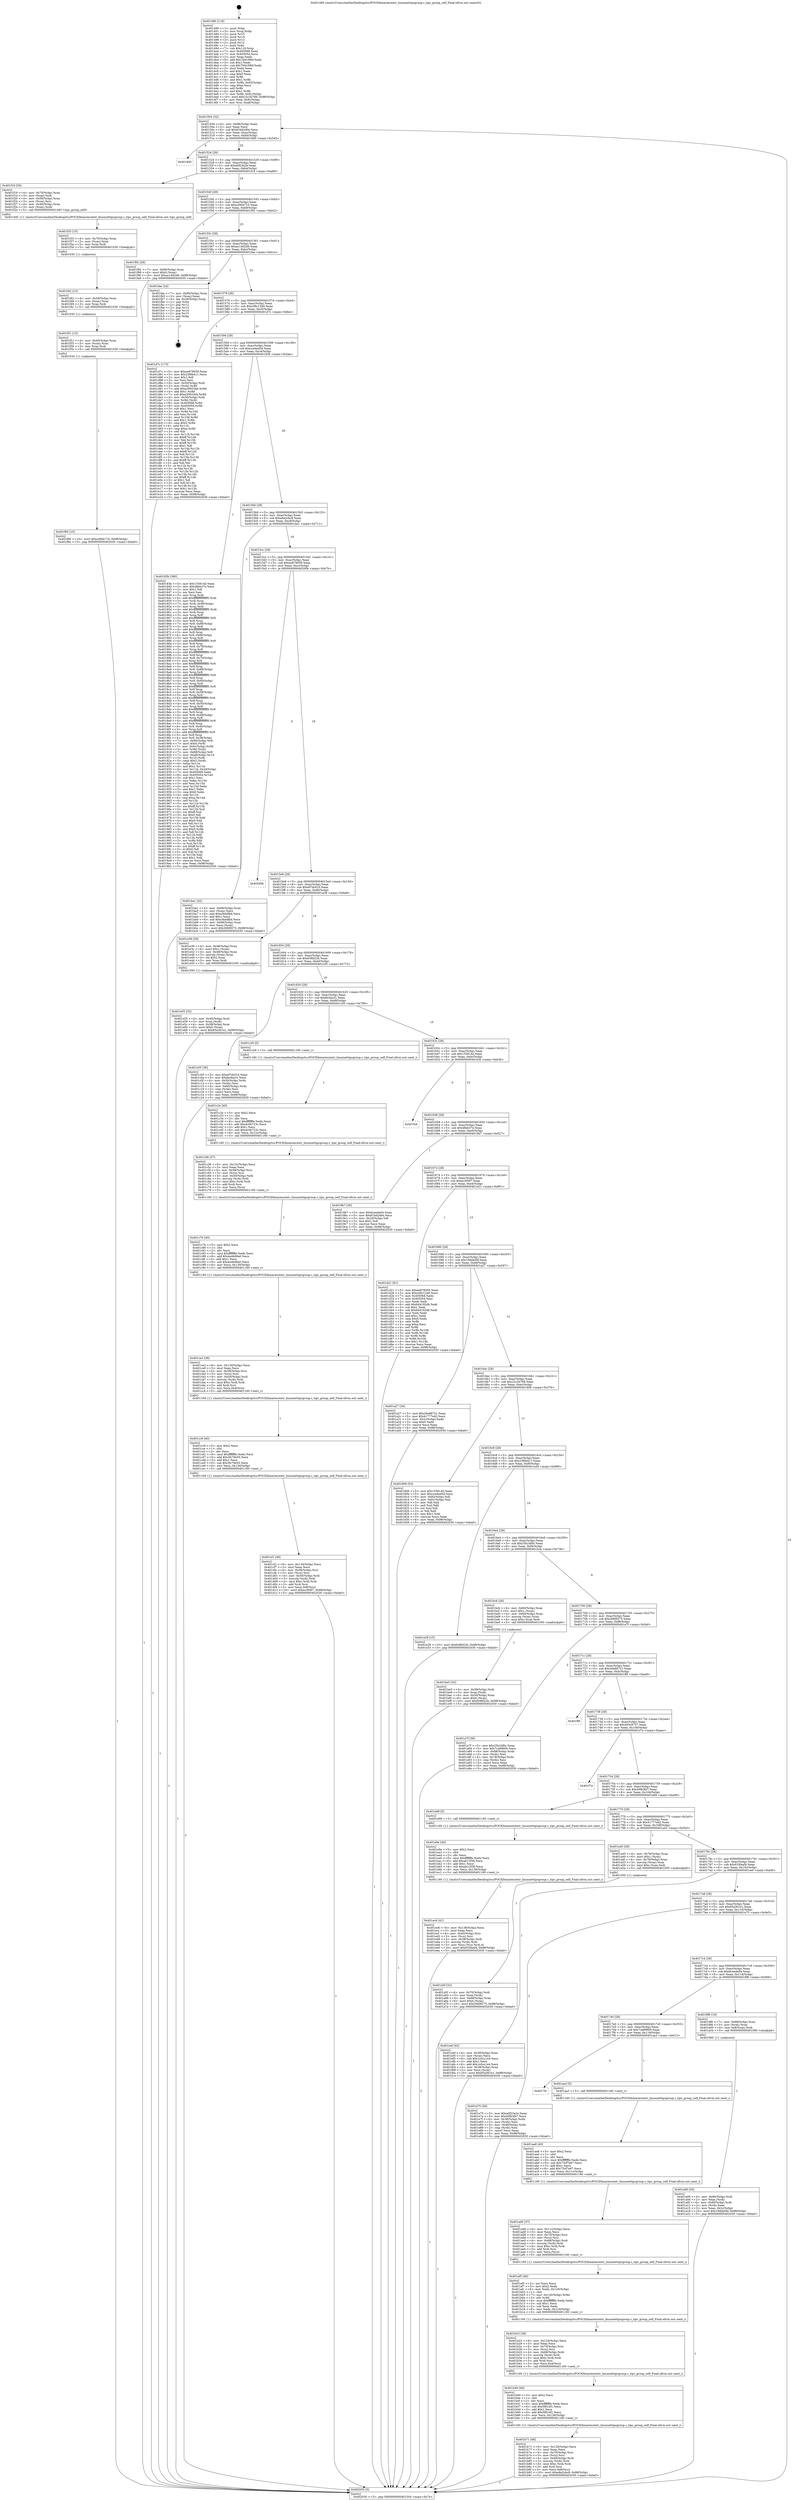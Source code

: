 digraph "0x401490" {
  label = "0x401490 (/mnt/c/Users/mathe/Desktop/tcc/POCII/binaries/extr_linuxnettipcgroup.c_tipc_group_self_Final-ollvm.out::main(0))"
  labelloc = "t"
  node[shape=record]

  Entry [label="",width=0.3,height=0.3,shape=circle,fillcolor=black,style=filled]
  "0x401504" [label="{
     0x401504 [32]\l
     | [instrs]\l
     &nbsp;&nbsp;0x401504 \<+6\>: mov -0x98(%rbp),%eax\l
     &nbsp;&nbsp;0x40150a \<+2\>: mov %eax,%ecx\l
     &nbsp;&nbsp;0x40150c \<+6\>: sub $0x81bd2d0e,%ecx\l
     &nbsp;&nbsp;0x401512 \<+6\>: mov %eax,-0xac(%rbp)\l
     &nbsp;&nbsp;0x401518 \<+6\>: mov %ecx,-0xb0(%rbp)\l
     &nbsp;&nbsp;0x40151e \<+6\>: je 00000000004019d5 \<main+0x545\>\l
  }"]
  "0x4019d5" [label="{
     0x4019d5\l
  }", style=dashed]
  "0x401524" [label="{
     0x401524 [28]\l
     | [instrs]\l
     &nbsp;&nbsp;0x401524 \<+5\>: jmp 0000000000401529 \<main+0x99\>\l
     &nbsp;&nbsp;0x401529 \<+6\>: mov -0xac(%rbp),%eax\l
     &nbsp;&nbsp;0x40152f \<+5\>: sub $0xa0f23a2e,%eax\l
     &nbsp;&nbsp;0x401534 \<+6\>: mov %eax,-0xb4(%rbp)\l
     &nbsp;&nbsp;0x40153a \<+6\>: je 0000000000401f19 \<main+0xa89\>\l
  }"]
  Exit [label="",width=0.3,height=0.3,shape=circle,fillcolor=black,style=filled,peripheries=2]
  "0x401f19" [label="{
     0x401f19 [26]\l
     | [instrs]\l
     &nbsp;&nbsp;0x401f19 \<+4\>: mov -0x70(%rbp),%rax\l
     &nbsp;&nbsp;0x401f1d \<+3\>: mov (%rax),%rdi\l
     &nbsp;&nbsp;0x401f20 \<+4\>: mov -0x58(%rbp),%rax\l
     &nbsp;&nbsp;0x401f24 \<+3\>: mov (%rax),%rsi\l
     &nbsp;&nbsp;0x401f27 \<+4\>: mov -0x40(%rbp),%rax\l
     &nbsp;&nbsp;0x401f2b \<+3\>: mov (%rax),%rdx\l
     &nbsp;&nbsp;0x401f2e \<+5\>: call 0000000000401440 \<tipc_group_self\>\l
     | [calls]\l
     &nbsp;&nbsp;0x401440 \{1\} (/mnt/c/Users/mathe/Desktop/tcc/POCII/binaries/extr_linuxnettipcgroup.c_tipc_group_self_Final-ollvm.out::tipc_group_self)\l
  }"]
  "0x401540" [label="{
     0x401540 [28]\l
     | [instrs]\l
     &nbsp;&nbsp;0x401540 \<+5\>: jmp 0000000000401545 \<main+0xb5\>\l
     &nbsp;&nbsp;0x401545 \<+6\>: mov -0xac(%rbp),%eax\l
     &nbsp;&nbsp;0x40154b \<+5\>: sub $0xa380e710,%eax\l
     &nbsp;&nbsp;0x401550 \<+6\>: mov %eax,-0xb8(%rbp)\l
     &nbsp;&nbsp;0x401556 \<+6\>: je 0000000000401f92 \<main+0xb02\>\l
  }"]
  "0x401f60" [label="{
     0x401f60 [15]\l
     | [instrs]\l
     &nbsp;&nbsp;0x401f60 \<+10\>: movl $0xa380e710,-0x98(%rbp)\l
     &nbsp;&nbsp;0x401f6a \<+5\>: jmp 0000000000402030 \<main+0xba0\>\l
  }"]
  "0x401f92" [label="{
     0x401f92 [28]\l
     | [instrs]\l
     &nbsp;&nbsp;0x401f92 \<+7\>: mov -0x90(%rbp),%rax\l
     &nbsp;&nbsp;0x401f99 \<+6\>: movl $0x0,(%rax)\l
     &nbsp;&nbsp;0x401f9f \<+10\>: movl $0xac1462d9,-0x98(%rbp)\l
     &nbsp;&nbsp;0x401fa9 \<+5\>: jmp 0000000000402030 \<main+0xba0\>\l
  }"]
  "0x40155c" [label="{
     0x40155c [28]\l
     | [instrs]\l
     &nbsp;&nbsp;0x40155c \<+5\>: jmp 0000000000401561 \<main+0xd1\>\l
     &nbsp;&nbsp;0x401561 \<+6\>: mov -0xac(%rbp),%eax\l
     &nbsp;&nbsp;0x401567 \<+5\>: sub $0xac1462d9,%eax\l
     &nbsp;&nbsp;0x40156c \<+6\>: mov %eax,-0xbc(%rbp)\l
     &nbsp;&nbsp;0x401572 \<+6\>: je 0000000000401fae \<main+0xb1e\>\l
  }"]
  "0x401f51" [label="{
     0x401f51 [15]\l
     | [instrs]\l
     &nbsp;&nbsp;0x401f51 \<+4\>: mov -0x40(%rbp),%rax\l
     &nbsp;&nbsp;0x401f55 \<+3\>: mov (%rax),%rax\l
     &nbsp;&nbsp;0x401f58 \<+3\>: mov %rax,%rdi\l
     &nbsp;&nbsp;0x401f5b \<+5\>: call 0000000000401030 \<free@plt\>\l
     | [calls]\l
     &nbsp;&nbsp;0x401030 \{1\} (unknown)\l
  }"]
  "0x401fae" [label="{
     0x401fae [24]\l
     | [instrs]\l
     &nbsp;&nbsp;0x401fae \<+7\>: mov -0x90(%rbp),%rax\l
     &nbsp;&nbsp;0x401fb5 \<+2\>: mov (%rax),%eax\l
     &nbsp;&nbsp;0x401fb7 \<+4\>: lea -0x28(%rbp),%rsp\l
     &nbsp;&nbsp;0x401fbb \<+1\>: pop %rbx\l
     &nbsp;&nbsp;0x401fbc \<+2\>: pop %r12\l
     &nbsp;&nbsp;0x401fbe \<+2\>: pop %r13\l
     &nbsp;&nbsp;0x401fc0 \<+2\>: pop %r14\l
     &nbsp;&nbsp;0x401fc2 \<+2\>: pop %r15\l
     &nbsp;&nbsp;0x401fc4 \<+1\>: pop %rbp\l
     &nbsp;&nbsp;0x401fc5 \<+1\>: ret\l
  }"]
  "0x401578" [label="{
     0x401578 [28]\l
     | [instrs]\l
     &nbsp;&nbsp;0x401578 \<+5\>: jmp 000000000040157d \<main+0xed\>\l
     &nbsp;&nbsp;0x40157d \<+6\>: mov -0xac(%rbp),%eax\l
     &nbsp;&nbsp;0x401583 \<+5\>: sub $0xc08c12d0,%eax\l
     &nbsp;&nbsp;0x401588 \<+6\>: mov %eax,-0xc0(%rbp)\l
     &nbsp;&nbsp;0x40158e \<+6\>: je 0000000000401d7c \<main+0x8ec\>\l
  }"]
  "0x401f42" [label="{
     0x401f42 [15]\l
     | [instrs]\l
     &nbsp;&nbsp;0x401f42 \<+4\>: mov -0x58(%rbp),%rax\l
     &nbsp;&nbsp;0x401f46 \<+3\>: mov (%rax),%rax\l
     &nbsp;&nbsp;0x401f49 \<+3\>: mov %rax,%rdi\l
     &nbsp;&nbsp;0x401f4c \<+5\>: call 0000000000401030 \<free@plt\>\l
     | [calls]\l
     &nbsp;&nbsp;0x401030 \{1\} (unknown)\l
  }"]
  "0x401d7c" [label="{
     0x401d7c [173]\l
     | [instrs]\l
     &nbsp;&nbsp;0x401d7c \<+5\>: mov $0xee878059,%eax\l
     &nbsp;&nbsp;0x401d81 \<+5\>: mov $0x23f6b411,%ecx\l
     &nbsp;&nbsp;0x401d86 \<+2\>: mov $0x1,%dl\l
     &nbsp;&nbsp;0x401d88 \<+2\>: xor %esi,%esi\l
     &nbsp;&nbsp;0x401d8a \<+4\>: mov -0x50(%rbp),%rdi\l
     &nbsp;&nbsp;0x401d8e \<+3\>: mov (%rdi),%r8d\l
     &nbsp;&nbsp;0x401d91 \<+7\>: add $0xe30933eb,%r8d\l
     &nbsp;&nbsp;0x401d98 \<+4\>: add $0x1,%r8d\l
     &nbsp;&nbsp;0x401d9c \<+7\>: sub $0xe30933eb,%r8d\l
     &nbsp;&nbsp;0x401da3 \<+4\>: mov -0x50(%rbp),%rdi\l
     &nbsp;&nbsp;0x401da7 \<+3\>: mov %r8d,(%rdi)\l
     &nbsp;&nbsp;0x401daa \<+8\>: mov 0x405068,%r8d\l
     &nbsp;&nbsp;0x401db2 \<+8\>: mov 0x405054,%r9d\l
     &nbsp;&nbsp;0x401dba \<+3\>: sub $0x1,%esi\l
     &nbsp;&nbsp;0x401dbd \<+3\>: mov %r8d,%r10d\l
     &nbsp;&nbsp;0x401dc0 \<+3\>: add %esi,%r10d\l
     &nbsp;&nbsp;0x401dc3 \<+4\>: imul %r10d,%r8d\l
     &nbsp;&nbsp;0x401dc7 \<+4\>: and $0x1,%r8d\l
     &nbsp;&nbsp;0x401dcb \<+4\>: cmp $0x0,%r8d\l
     &nbsp;&nbsp;0x401dcf \<+4\>: sete %r11b\l
     &nbsp;&nbsp;0x401dd3 \<+4\>: cmp $0xa,%r9d\l
     &nbsp;&nbsp;0x401dd7 \<+3\>: setl %bl\l
     &nbsp;&nbsp;0x401dda \<+3\>: mov %r11b,%r14b\l
     &nbsp;&nbsp;0x401ddd \<+4\>: xor $0xff,%r14b\l
     &nbsp;&nbsp;0x401de1 \<+3\>: mov %bl,%r15b\l
     &nbsp;&nbsp;0x401de4 \<+4\>: xor $0xff,%r15b\l
     &nbsp;&nbsp;0x401de8 \<+3\>: xor $0x1,%dl\l
     &nbsp;&nbsp;0x401deb \<+3\>: mov %r14b,%r12b\l
     &nbsp;&nbsp;0x401dee \<+4\>: and $0xff,%r12b\l
     &nbsp;&nbsp;0x401df2 \<+3\>: and %dl,%r11b\l
     &nbsp;&nbsp;0x401df5 \<+3\>: mov %r15b,%r13b\l
     &nbsp;&nbsp;0x401df8 \<+4\>: and $0xff,%r13b\l
     &nbsp;&nbsp;0x401dfc \<+2\>: and %dl,%bl\l
     &nbsp;&nbsp;0x401dfe \<+3\>: or %r11b,%r12b\l
     &nbsp;&nbsp;0x401e01 \<+3\>: or %bl,%r13b\l
     &nbsp;&nbsp;0x401e04 \<+3\>: xor %r13b,%r12b\l
     &nbsp;&nbsp;0x401e07 \<+3\>: or %r15b,%r14b\l
     &nbsp;&nbsp;0x401e0a \<+4\>: xor $0xff,%r14b\l
     &nbsp;&nbsp;0x401e0e \<+3\>: or $0x1,%dl\l
     &nbsp;&nbsp;0x401e11 \<+3\>: and %dl,%r14b\l
     &nbsp;&nbsp;0x401e14 \<+3\>: or %r14b,%r12b\l
     &nbsp;&nbsp;0x401e17 \<+4\>: test $0x1,%r12b\l
     &nbsp;&nbsp;0x401e1b \<+3\>: cmovne %ecx,%eax\l
     &nbsp;&nbsp;0x401e1e \<+6\>: mov %eax,-0x98(%rbp)\l
     &nbsp;&nbsp;0x401e24 \<+5\>: jmp 0000000000402030 \<main+0xba0\>\l
  }"]
  "0x401594" [label="{
     0x401594 [28]\l
     | [instrs]\l
     &nbsp;&nbsp;0x401594 \<+5\>: jmp 0000000000401599 \<main+0x109\>\l
     &nbsp;&nbsp;0x401599 \<+6\>: mov -0xac(%rbp),%eax\l
     &nbsp;&nbsp;0x40159f \<+5\>: sub $0xcceded5d,%eax\l
     &nbsp;&nbsp;0x4015a4 \<+6\>: mov %eax,-0xc4(%rbp)\l
     &nbsp;&nbsp;0x4015aa \<+6\>: je 000000000040183b \<main+0x3ab\>\l
  }"]
  "0x401f33" [label="{
     0x401f33 [15]\l
     | [instrs]\l
     &nbsp;&nbsp;0x401f33 \<+4\>: mov -0x70(%rbp),%rax\l
     &nbsp;&nbsp;0x401f37 \<+3\>: mov (%rax),%rax\l
     &nbsp;&nbsp;0x401f3a \<+3\>: mov %rax,%rdi\l
     &nbsp;&nbsp;0x401f3d \<+5\>: call 0000000000401030 \<free@plt\>\l
     | [calls]\l
     &nbsp;&nbsp;0x401030 \{1\} (unknown)\l
  }"]
  "0x40183b" [label="{
     0x40183b [380]\l
     | [instrs]\l
     &nbsp;&nbsp;0x40183b \<+5\>: mov $0x155814d,%eax\l
     &nbsp;&nbsp;0x401840 \<+5\>: mov $0x48bb37e,%ecx\l
     &nbsp;&nbsp;0x401845 \<+2\>: mov $0x1,%dl\l
     &nbsp;&nbsp;0x401847 \<+2\>: xor %esi,%esi\l
     &nbsp;&nbsp;0x401849 \<+3\>: mov %rsp,%rdi\l
     &nbsp;&nbsp;0x40184c \<+4\>: add $0xfffffffffffffff0,%rdi\l
     &nbsp;&nbsp;0x401850 \<+3\>: mov %rdi,%rsp\l
     &nbsp;&nbsp;0x401853 \<+7\>: mov %rdi,-0x90(%rbp)\l
     &nbsp;&nbsp;0x40185a \<+3\>: mov %rsp,%rdi\l
     &nbsp;&nbsp;0x40185d \<+4\>: add $0xfffffffffffffff0,%rdi\l
     &nbsp;&nbsp;0x401861 \<+3\>: mov %rdi,%rsp\l
     &nbsp;&nbsp;0x401864 \<+3\>: mov %rsp,%r8\l
     &nbsp;&nbsp;0x401867 \<+4\>: add $0xfffffffffffffff0,%r8\l
     &nbsp;&nbsp;0x40186b \<+3\>: mov %r8,%rsp\l
     &nbsp;&nbsp;0x40186e \<+7\>: mov %r8,-0x88(%rbp)\l
     &nbsp;&nbsp;0x401875 \<+3\>: mov %rsp,%r8\l
     &nbsp;&nbsp;0x401878 \<+4\>: add $0xfffffffffffffff0,%r8\l
     &nbsp;&nbsp;0x40187c \<+3\>: mov %r8,%rsp\l
     &nbsp;&nbsp;0x40187f \<+4\>: mov %r8,-0x80(%rbp)\l
     &nbsp;&nbsp;0x401883 \<+3\>: mov %rsp,%r8\l
     &nbsp;&nbsp;0x401886 \<+4\>: add $0xfffffffffffffff0,%r8\l
     &nbsp;&nbsp;0x40188a \<+3\>: mov %r8,%rsp\l
     &nbsp;&nbsp;0x40188d \<+4\>: mov %r8,-0x78(%rbp)\l
     &nbsp;&nbsp;0x401891 \<+3\>: mov %rsp,%r8\l
     &nbsp;&nbsp;0x401894 \<+4\>: add $0xfffffffffffffff0,%r8\l
     &nbsp;&nbsp;0x401898 \<+3\>: mov %r8,%rsp\l
     &nbsp;&nbsp;0x40189b \<+4\>: mov %r8,-0x70(%rbp)\l
     &nbsp;&nbsp;0x40189f \<+3\>: mov %rsp,%r8\l
     &nbsp;&nbsp;0x4018a2 \<+4\>: add $0xfffffffffffffff0,%r8\l
     &nbsp;&nbsp;0x4018a6 \<+3\>: mov %r8,%rsp\l
     &nbsp;&nbsp;0x4018a9 \<+4\>: mov %r8,-0x68(%rbp)\l
     &nbsp;&nbsp;0x4018ad \<+3\>: mov %rsp,%r8\l
     &nbsp;&nbsp;0x4018b0 \<+4\>: add $0xfffffffffffffff0,%r8\l
     &nbsp;&nbsp;0x4018b4 \<+3\>: mov %r8,%rsp\l
     &nbsp;&nbsp;0x4018b7 \<+4\>: mov %r8,-0x60(%rbp)\l
     &nbsp;&nbsp;0x4018bb \<+3\>: mov %rsp,%r8\l
     &nbsp;&nbsp;0x4018be \<+4\>: add $0xfffffffffffffff0,%r8\l
     &nbsp;&nbsp;0x4018c2 \<+3\>: mov %r8,%rsp\l
     &nbsp;&nbsp;0x4018c5 \<+4\>: mov %r8,-0x58(%rbp)\l
     &nbsp;&nbsp;0x4018c9 \<+3\>: mov %rsp,%r8\l
     &nbsp;&nbsp;0x4018cc \<+4\>: add $0xfffffffffffffff0,%r8\l
     &nbsp;&nbsp;0x4018d0 \<+3\>: mov %r8,%rsp\l
     &nbsp;&nbsp;0x4018d3 \<+4\>: mov %r8,-0x50(%rbp)\l
     &nbsp;&nbsp;0x4018d7 \<+3\>: mov %rsp,%r8\l
     &nbsp;&nbsp;0x4018da \<+4\>: add $0xfffffffffffffff0,%r8\l
     &nbsp;&nbsp;0x4018de \<+3\>: mov %r8,%rsp\l
     &nbsp;&nbsp;0x4018e1 \<+4\>: mov %r8,-0x48(%rbp)\l
     &nbsp;&nbsp;0x4018e5 \<+3\>: mov %rsp,%r8\l
     &nbsp;&nbsp;0x4018e8 \<+4\>: add $0xfffffffffffffff0,%r8\l
     &nbsp;&nbsp;0x4018ec \<+3\>: mov %r8,%rsp\l
     &nbsp;&nbsp;0x4018ef \<+4\>: mov %r8,-0x40(%rbp)\l
     &nbsp;&nbsp;0x4018f3 \<+3\>: mov %rsp,%r8\l
     &nbsp;&nbsp;0x4018f6 \<+4\>: add $0xfffffffffffffff0,%r8\l
     &nbsp;&nbsp;0x4018fa \<+3\>: mov %r8,%rsp\l
     &nbsp;&nbsp;0x4018fd \<+4\>: mov %r8,-0x38(%rbp)\l
     &nbsp;&nbsp;0x401901 \<+7\>: mov -0x90(%rbp),%r8\l
     &nbsp;&nbsp;0x401908 \<+7\>: movl $0x0,(%r8)\l
     &nbsp;&nbsp;0x40190f \<+7\>: mov -0x9c(%rbp),%r9d\l
     &nbsp;&nbsp;0x401916 \<+3\>: mov %r9d,(%rdi)\l
     &nbsp;&nbsp;0x401919 \<+7\>: mov -0x88(%rbp),%r8\l
     &nbsp;&nbsp;0x401920 \<+7\>: mov -0xa8(%rbp),%r10\l
     &nbsp;&nbsp;0x401927 \<+3\>: mov %r10,(%r8)\l
     &nbsp;&nbsp;0x40192a \<+3\>: cmpl $0x2,(%rdi)\l
     &nbsp;&nbsp;0x40192d \<+4\>: setne %r11b\l
     &nbsp;&nbsp;0x401931 \<+4\>: and $0x1,%r11b\l
     &nbsp;&nbsp;0x401935 \<+4\>: mov %r11b,-0x2d(%rbp)\l
     &nbsp;&nbsp;0x401939 \<+7\>: mov 0x405068,%ebx\l
     &nbsp;&nbsp;0x401940 \<+8\>: mov 0x405054,%r14d\l
     &nbsp;&nbsp;0x401948 \<+3\>: sub $0x1,%esi\l
     &nbsp;&nbsp;0x40194b \<+3\>: mov %ebx,%r15d\l
     &nbsp;&nbsp;0x40194e \<+3\>: add %esi,%r15d\l
     &nbsp;&nbsp;0x401951 \<+4\>: imul %r15d,%ebx\l
     &nbsp;&nbsp;0x401955 \<+3\>: and $0x1,%ebx\l
     &nbsp;&nbsp;0x401958 \<+3\>: cmp $0x0,%ebx\l
     &nbsp;&nbsp;0x40195b \<+4\>: sete %r11b\l
     &nbsp;&nbsp;0x40195f \<+4\>: cmp $0xa,%r14d\l
     &nbsp;&nbsp;0x401963 \<+4\>: setl %r12b\l
     &nbsp;&nbsp;0x401967 \<+3\>: mov %r11b,%r13b\l
     &nbsp;&nbsp;0x40196a \<+4\>: xor $0xff,%r13b\l
     &nbsp;&nbsp;0x40196e \<+3\>: mov %r12b,%sil\l
     &nbsp;&nbsp;0x401971 \<+4\>: xor $0xff,%sil\l
     &nbsp;&nbsp;0x401975 \<+3\>: xor $0x0,%dl\l
     &nbsp;&nbsp;0x401978 \<+3\>: mov %r13b,%dil\l
     &nbsp;&nbsp;0x40197b \<+4\>: and $0x0,%dil\l
     &nbsp;&nbsp;0x40197f \<+3\>: and %dl,%r11b\l
     &nbsp;&nbsp;0x401982 \<+3\>: mov %sil,%r8b\l
     &nbsp;&nbsp;0x401985 \<+4\>: and $0x0,%r8b\l
     &nbsp;&nbsp;0x401989 \<+3\>: and %dl,%r12b\l
     &nbsp;&nbsp;0x40198c \<+3\>: or %r11b,%dil\l
     &nbsp;&nbsp;0x40198f \<+3\>: or %r12b,%r8b\l
     &nbsp;&nbsp;0x401992 \<+3\>: xor %r8b,%dil\l
     &nbsp;&nbsp;0x401995 \<+3\>: or %sil,%r13b\l
     &nbsp;&nbsp;0x401998 \<+4\>: xor $0xff,%r13b\l
     &nbsp;&nbsp;0x40199c \<+3\>: or $0x0,%dl\l
     &nbsp;&nbsp;0x40199f \<+3\>: and %dl,%r13b\l
     &nbsp;&nbsp;0x4019a2 \<+3\>: or %r13b,%dil\l
     &nbsp;&nbsp;0x4019a5 \<+4\>: test $0x1,%dil\l
     &nbsp;&nbsp;0x4019a9 \<+3\>: cmovne %ecx,%eax\l
     &nbsp;&nbsp;0x4019ac \<+6\>: mov %eax,-0x98(%rbp)\l
     &nbsp;&nbsp;0x4019b2 \<+5\>: jmp 0000000000402030 \<main+0xba0\>\l
  }"]
  "0x4015b0" [label="{
     0x4015b0 [28]\l
     | [instrs]\l
     &nbsp;&nbsp;0x4015b0 \<+5\>: jmp 00000000004015b5 \<main+0x125\>\l
     &nbsp;&nbsp;0x4015b5 \<+6\>: mov -0xac(%rbp),%eax\l
     &nbsp;&nbsp;0x4015bb \<+5\>: sub $0xe8a2cbc8,%eax\l
     &nbsp;&nbsp;0x4015c0 \<+6\>: mov %eax,-0xc8(%rbp)\l
     &nbsp;&nbsp;0x4015c6 \<+6\>: je 0000000000401ba1 \<main+0x711\>\l
  }"]
  "0x401ec6" [label="{
     0x401ec6 [41]\l
     | [instrs]\l
     &nbsp;&nbsp;0x401ec6 \<+6\>: mov -0x138(%rbp),%ecx\l
     &nbsp;&nbsp;0x401ecc \<+3\>: imul %eax,%ecx\l
     &nbsp;&nbsp;0x401ecf \<+4\>: mov -0x40(%rbp),%rsi\l
     &nbsp;&nbsp;0x401ed3 \<+3\>: mov (%rsi),%rsi\l
     &nbsp;&nbsp;0x401ed6 \<+4\>: mov -0x38(%rbp),%rdi\l
     &nbsp;&nbsp;0x401eda \<+3\>: movslq (%rdi),%rdi\l
     &nbsp;&nbsp;0x401edd \<+3\>: mov %ecx,(%rsi,%rdi,4)\l
     &nbsp;&nbsp;0x401ee0 \<+10\>: movl $0x633faaf4,-0x98(%rbp)\l
     &nbsp;&nbsp;0x401eea \<+5\>: jmp 0000000000402030 \<main+0xba0\>\l
  }"]
  "0x401ba1" [label="{
     0x401ba1 [42]\l
     | [instrs]\l
     &nbsp;&nbsp;0x401ba1 \<+4\>: mov -0x68(%rbp),%rax\l
     &nbsp;&nbsp;0x401ba5 \<+2\>: mov (%rax),%ecx\l
     &nbsp;&nbsp;0x401ba7 \<+6\>: add $0xcf4ddfbd,%ecx\l
     &nbsp;&nbsp;0x401bad \<+3\>: add $0x1,%ecx\l
     &nbsp;&nbsp;0x401bb0 \<+6\>: sub $0xcf4ddfbd,%ecx\l
     &nbsp;&nbsp;0x401bb6 \<+4\>: mov -0x68(%rbp),%rax\l
     &nbsp;&nbsp;0x401bba \<+2\>: mov %ecx,(%rax)\l
     &nbsp;&nbsp;0x401bbc \<+10\>: movl $0x2669f275,-0x98(%rbp)\l
     &nbsp;&nbsp;0x401bc6 \<+5\>: jmp 0000000000402030 \<main+0xba0\>\l
  }"]
  "0x4015cc" [label="{
     0x4015cc [28]\l
     | [instrs]\l
     &nbsp;&nbsp;0x4015cc \<+5\>: jmp 00000000004015d1 \<main+0x141\>\l
     &nbsp;&nbsp;0x4015d1 \<+6\>: mov -0xac(%rbp),%eax\l
     &nbsp;&nbsp;0x4015d7 \<+5\>: sub $0xee878059,%eax\l
     &nbsp;&nbsp;0x4015dc \<+6\>: mov %eax,-0xcc(%rbp)\l
     &nbsp;&nbsp;0x4015e2 \<+6\>: je 000000000040200b \<main+0xb7b\>\l
  }"]
  "0x401e9e" [label="{
     0x401e9e [40]\l
     | [instrs]\l
     &nbsp;&nbsp;0x401e9e \<+5\>: mov $0x2,%ecx\l
     &nbsp;&nbsp;0x401ea3 \<+1\>: cltd\l
     &nbsp;&nbsp;0x401ea4 \<+2\>: idiv %ecx\l
     &nbsp;&nbsp;0x401ea6 \<+6\>: imul $0xfffffffe,%edx,%ecx\l
     &nbsp;&nbsp;0x401eac \<+6\>: add $0xab12f38,%ecx\l
     &nbsp;&nbsp;0x401eb2 \<+3\>: add $0x1,%ecx\l
     &nbsp;&nbsp;0x401eb5 \<+6\>: sub $0xab12f38,%ecx\l
     &nbsp;&nbsp;0x401ebb \<+6\>: mov %ecx,-0x138(%rbp)\l
     &nbsp;&nbsp;0x401ec1 \<+5\>: call 0000000000401160 \<next_i\>\l
     | [calls]\l
     &nbsp;&nbsp;0x401160 \{1\} (/mnt/c/Users/mathe/Desktop/tcc/POCII/binaries/extr_linuxnettipcgroup.c_tipc_group_self_Final-ollvm.out::next_i)\l
  }"]
  "0x40200b" [label="{
     0x40200b\l
  }", style=dashed]
  "0x4015e8" [label="{
     0x4015e8 [28]\l
     | [instrs]\l
     &nbsp;&nbsp;0x4015e8 \<+5\>: jmp 00000000004015ed \<main+0x15d\>\l
     &nbsp;&nbsp;0x4015ed \<+6\>: mov -0xac(%rbp),%eax\l
     &nbsp;&nbsp;0x4015f3 \<+5\>: sub $0xef7dc010,%eax\l
     &nbsp;&nbsp;0x4015f8 \<+6\>: mov %eax,-0xd0(%rbp)\l
     &nbsp;&nbsp;0x4015fe \<+6\>: je 0000000000401e38 \<main+0x9a8\>\l
  }"]
  "0x401e55" [label="{
     0x401e55 [32]\l
     | [instrs]\l
     &nbsp;&nbsp;0x401e55 \<+4\>: mov -0x40(%rbp),%rdi\l
     &nbsp;&nbsp;0x401e59 \<+3\>: mov %rax,(%rdi)\l
     &nbsp;&nbsp;0x401e5c \<+4\>: mov -0x38(%rbp),%rax\l
     &nbsp;&nbsp;0x401e60 \<+6\>: movl $0x0,(%rax)\l
     &nbsp;&nbsp;0x401e66 \<+10\>: movl $0x65a361e1,-0x98(%rbp)\l
     &nbsp;&nbsp;0x401e70 \<+5\>: jmp 0000000000402030 \<main+0xba0\>\l
  }"]
  "0x401e38" [label="{
     0x401e38 [29]\l
     | [instrs]\l
     &nbsp;&nbsp;0x401e38 \<+4\>: mov -0x48(%rbp),%rax\l
     &nbsp;&nbsp;0x401e3c \<+6\>: movl $0x1,(%rax)\l
     &nbsp;&nbsp;0x401e42 \<+4\>: mov -0x48(%rbp),%rax\l
     &nbsp;&nbsp;0x401e46 \<+3\>: movslq (%rax),%rax\l
     &nbsp;&nbsp;0x401e49 \<+4\>: shl $0x2,%rax\l
     &nbsp;&nbsp;0x401e4d \<+3\>: mov %rax,%rdi\l
     &nbsp;&nbsp;0x401e50 \<+5\>: call 0000000000401050 \<malloc@plt\>\l
     | [calls]\l
     &nbsp;&nbsp;0x401050 \{1\} (unknown)\l
  }"]
  "0x401604" [label="{
     0x401604 [28]\l
     | [instrs]\l
     &nbsp;&nbsp;0x401604 \<+5\>: jmp 0000000000401609 \<main+0x179\>\l
     &nbsp;&nbsp;0x401609 \<+6\>: mov -0xac(%rbp),%eax\l
     &nbsp;&nbsp;0x40160f \<+5\>: sub $0xfc9fd22b,%eax\l
     &nbsp;&nbsp;0x401614 \<+6\>: mov %eax,-0xd4(%rbp)\l
     &nbsp;&nbsp;0x40161a \<+6\>: je 0000000000401c05 \<main+0x775\>\l
  }"]
  "0x401cf1" [label="{
     0x401cf1 [48]\l
     | [instrs]\l
     &nbsp;&nbsp;0x401cf1 \<+6\>: mov -0x134(%rbp),%ecx\l
     &nbsp;&nbsp;0x401cf7 \<+3\>: imul %eax,%ecx\l
     &nbsp;&nbsp;0x401cfa \<+4\>: mov -0x58(%rbp),%rsi\l
     &nbsp;&nbsp;0x401cfe \<+3\>: mov (%rsi),%rsi\l
     &nbsp;&nbsp;0x401d01 \<+4\>: mov -0x50(%rbp),%rdi\l
     &nbsp;&nbsp;0x401d05 \<+3\>: movslq (%rdi),%rdi\l
     &nbsp;&nbsp;0x401d08 \<+4\>: imul $0xc,%rdi,%rdi\l
     &nbsp;&nbsp;0x401d0c \<+3\>: add %rdi,%rsi\l
     &nbsp;&nbsp;0x401d0f \<+3\>: mov %ecx,0x8(%rsi)\l
     &nbsp;&nbsp;0x401d12 \<+10\>: movl $0xec300f7,-0x98(%rbp)\l
     &nbsp;&nbsp;0x401d1c \<+5\>: jmp 0000000000402030 \<main+0xba0\>\l
  }"]
  "0x401c05" [label="{
     0x401c05 [36]\l
     | [instrs]\l
     &nbsp;&nbsp;0x401c05 \<+5\>: mov $0xef7dc010,%eax\l
     &nbsp;&nbsp;0x401c0a \<+5\>: mov $0xfecfea31,%ecx\l
     &nbsp;&nbsp;0x401c0f \<+4\>: mov -0x50(%rbp),%rdx\l
     &nbsp;&nbsp;0x401c13 \<+2\>: mov (%rdx),%esi\l
     &nbsp;&nbsp;0x401c15 \<+4\>: mov -0x60(%rbp),%rdx\l
     &nbsp;&nbsp;0x401c19 \<+2\>: cmp (%rdx),%esi\l
     &nbsp;&nbsp;0x401c1b \<+3\>: cmovl %ecx,%eax\l
     &nbsp;&nbsp;0x401c1e \<+6\>: mov %eax,-0x98(%rbp)\l
     &nbsp;&nbsp;0x401c24 \<+5\>: jmp 0000000000402030 \<main+0xba0\>\l
  }"]
  "0x401620" [label="{
     0x401620 [28]\l
     | [instrs]\l
     &nbsp;&nbsp;0x401620 \<+5\>: jmp 0000000000401625 \<main+0x195\>\l
     &nbsp;&nbsp;0x401625 \<+6\>: mov -0xac(%rbp),%eax\l
     &nbsp;&nbsp;0x40162b \<+5\>: sub $0xfecfea31,%eax\l
     &nbsp;&nbsp;0x401630 \<+6\>: mov %eax,-0xd8(%rbp)\l
     &nbsp;&nbsp;0x401636 \<+6\>: je 0000000000401c29 \<main+0x799\>\l
  }"]
  "0x401cc9" [label="{
     0x401cc9 [40]\l
     | [instrs]\l
     &nbsp;&nbsp;0x401cc9 \<+5\>: mov $0x2,%ecx\l
     &nbsp;&nbsp;0x401cce \<+1\>: cltd\l
     &nbsp;&nbsp;0x401ccf \<+2\>: idiv %ecx\l
     &nbsp;&nbsp;0x401cd1 \<+6\>: imul $0xfffffffe,%edx,%ecx\l
     &nbsp;&nbsp;0x401cd7 \<+6\>: add $0x3fc76e55,%ecx\l
     &nbsp;&nbsp;0x401cdd \<+3\>: add $0x1,%ecx\l
     &nbsp;&nbsp;0x401ce0 \<+6\>: sub $0x3fc76e55,%ecx\l
     &nbsp;&nbsp;0x401ce6 \<+6\>: mov %ecx,-0x134(%rbp)\l
     &nbsp;&nbsp;0x401cec \<+5\>: call 0000000000401160 \<next_i\>\l
     | [calls]\l
     &nbsp;&nbsp;0x401160 \{1\} (/mnt/c/Users/mathe/Desktop/tcc/POCII/binaries/extr_linuxnettipcgroup.c_tipc_group_self_Final-ollvm.out::next_i)\l
  }"]
  "0x401c29" [label="{
     0x401c29 [5]\l
     | [instrs]\l
     &nbsp;&nbsp;0x401c29 \<+5\>: call 0000000000401160 \<next_i\>\l
     | [calls]\l
     &nbsp;&nbsp;0x401160 \{1\} (/mnt/c/Users/mathe/Desktop/tcc/POCII/binaries/extr_linuxnettipcgroup.c_tipc_group_self_Final-ollvm.out::next_i)\l
  }"]
  "0x40163c" [label="{
     0x40163c [28]\l
     | [instrs]\l
     &nbsp;&nbsp;0x40163c \<+5\>: jmp 0000000000401641 \<main+0x1b1\>\l
     &nbsp;&nbsp;0x401641 \<+6\>: mov -0xac(%rbp),%eax\l
     &nbsp;&nbsp;0x401647 \<+5\>: sub $0x155814d,%eax\l
     &nbsp;&nbsp;0x40164c \<+6\>: mov %eax,-0xdc(%rbp)\l
     &nbsp;&nbsp;0x401652 \<+6\>: je 0000000000401fc6 \<main+0xb36\>\l
  }"]
  "0x401ca3" [label="{
     0x401ca3 [38]\l
     | [instrs]\l
     &nbsp;&nbsp;0x401ca3 \<+6\>: mov -0x130(%rbp),%ecx\l
     &nbsp;&nbsp;0x401ca9 \<+3\>: imul %eax,%ecx\l
     &nbsp;&nbsp;0x401cac \<+4\>: mov -0x58(%rbp),%rsi\l
     &nbsp;&nbsp;0x401cb0 \<+3\>: mov (%rsi),%rsi\l
     &nbsp;&nbsp;0x401cb3 \<+4\>: mov -0x50(%rbp),%rdi\l
     &nbsp;&nbsp;0x401cb7 \<+3\>: movslq (%rdi),%rdi\l
     &nbsp;&nbsp;0x401cba \<+4\>: imul $0xc,%rdi,%rdi\l
     &nbsp;&nbsp;0x401cbe \<+3\>: add %rdi,%rsi\l
     &nbsp;&nbsp;0x401cc1 \<+3\>: mov %ecx,0x4(%rsi)\l
     &nbsp;&nbsp;0x401cc4 \<+5\>: call 0000000000401160 \<next_i\>\l
     | [calls]\l
     &nbsp;&nbsp;0x401160 \{1\} (/mnt/c/Users/mathe/Desktop/tcc/POCII/binaries/extr_linuxnettipcgroup.c_tipc_group_self_Final-ollvm.out::next_i)\l
  }"]
  "0x401fc6" [label="{
     0x401fc6\l
  }", style=dashed]
  "0x401658" [label="{
     0x401658 [28]\l
     | [instrs]\l
     &nbsp;&nbsp;0x401658 \<+5\>: jmp 000000000040165d \<main+0x1cd\>\l
     &nbsp;&nbsp;0x40165d \<+6\>: mov -0xac(%rbp),%eax\l
     &nbsp;&nbsp;0x401663 \<+5\>: sub $0x48bb37e,%eax\l
     &nbsp;&nbsp;0x401668 \<+6\>: mov %eax,-0xe0(%rbp)\l
     &nbsp;&nbsp;0x40166e \<+6\>: je 00000000004019b7 \<main+0x527\>\l
  }"]
  "0x401c7b" [label="{
     0x401c7b [40]\l
     | [instrs]\l
     &nbsp;&nbsp;0x401c7b \<+5\>: mov $0x2,%ecx\l
     &nbsp;&nbsp;0x401c80 \<+1\>: cltd\l
     &nbsp;&nbsp;0x401c81 \<+2\>: idiv %ecx\l
     &nbsp;&nbsp;0x401c83 \<+6\>: imul $0xfffffffe,%edx,%ecx\l
     &nbsp;&nbsp;0x401c89 \<+6\>: add $0x4a46d9a0,%ecx\l
     &nbsp;&nbsp;0x401c8f \<+3\>: add $0x1,%ecx\l
     &nbsp;&nbsp;0x401c92 \<+6\>: sub $0x4a46d9a0,%ecx\l
     &nbsp;&nbsp;0x401c98 \<+6\>: mov %ecx,-0x130(%rbp)\l
     &nbsp;&nbsp;0x401c9e \<+5\>: call 0000000000401160 \<next_i\>\l
     | [calls]\l
     &nbsp;&nbsp;0x401160 \{1\} (/mnt/c/Users/mathe/Desktop/tcc/POCII/binaries/extr_linuxnettipcgroup.c_tipc_group_self_Final-ollvm.out::next_i)\l
  }"]
  "0x4019b7" [label="{
     0x4019b7 [30]\l
     | [instrs]\l
     &nbsp;&nbsp;0x4019b7 \<+5\>: mov $0x6ceede04,%eax\l
     &nbsp;&nbsp;0x4019bc \<+5\>: mov $0x81bd2d0e,%ecx\l
     &nbsp;&nbsp;0x4019c1 \<+3\>: mov -0x2d(%rbp),%dl\l
     &nbsp;&nbsp;0x4019c4 \<+3\>: test $0x1,%dl\l
     &nbsp;&nbsp;0x4019c7 \<+3\>: cmovne %ecx,%eax\l
     &nbsp;&nbsp;0x4019ca \<+6\>: mov %eax,-0x98(%rbp)\l
     &nbsp;&nbsp;0x4019d0 \<+5\>: jmp 0000000000402030 \<main+0xba0\>\l
  }"]
  "0x401674" [label="{
     0x401674 [28]\l
     | [instrs]\l
     &nbsp;&nbsp;0x401674 \<+5\>: jmp 0000000000401679 \<main+0x1e9\>\l
     &nbsp;&nbsp;0x401679 \<+6\>: mov -0xac(%rbp),%eax\l
     &nbsp;&nbsp;0x40167f \<+5\>: sub $0xec300f7,%eax\l
     &nbsp;&nbsp;0x401684 \<+6\>: mov %eax,-0xe4(%rbp)\l
     &nbsp;&nbsp;0x40168a \<+6\>: je 0000000000401d21 \<main+0x891\>\l
  }"]
  "0x401c56" [label="{
     0x401c56 [37]\l
     | [instrs]\l
     &nbsp;&nbsp;0x401c56 \<+6\>: mov -0x12c(%rbp),%ecx\l
     &nbsp;&nbsp;0x401c5c \<+3\>: imul %eax,%ecx\l
     &nbsp;&nbsp;0x401c5f \<+4\>: mov -0x58(%rbp),%rsi\l
     &nbsp;&nbsp;0x401c63 \<+3\>: mov (%rsi),%rsi\l
     &nbsp;&nbsp;0x401c66 \<+4\>: mov -0x50(%rbp),%rdi\l
     &nbsp;&nbsp;0x401c6a \<+3\>: movslq (%rdi),%rdi\l
     &nbsp;&nbsp;0x401c6d \<+4\>: imul $0xc,%rdi,%rdi\l
     &nbsp;&nbsp;0x401c71 \<+3\>: add %rdi,%rsi\l
     &nbsp;&nbsp;0x401c74 \<+2\>: mov %ecx,(%rsi)\l
     &nbsp;&nbsp;0x401c76 \<+5\>: call 0000000000401160 \<next_i\>\l
     | [calls]\l
     &nbsp;&nbsp;0x401160 \{1\} (/mnt/c/Users/mathe/Desktop/tcc/POCII/binaries/extr_linuxnettipcgroup.c_tipc_group_self_Final-ollvm.out::next_i)\l
  }"]
  "0x401d21" [label="{
     0x401d21 [91]\l
     | [instrs]\l
     &nbsp;&nbsp;0x401d21 \<+5\>: mov $0xee878059,%eax\l
     &nbsp;&nbsp;0x401d26 \<+5\>: mov $0xc08c12d0,%ecx\l
     &nbsp;&nbsp;0x401d2b \<+7\>: mov 0x405068,%edx\l
     &nbsp;&nbsp;0x401d32 \<+7\>: mov 0x405054,%esi\l
     &nbsp;&nbsp;0x401d39 \<+2\>: mov %edx,%edi\l
     &nbsp;&nbsp;0x401d3b \<+6\>: add $0x644192db,%edi\l
     &nbsp;&nbsp;0x401d41 \<+3\>: sub $0x1,%edi\l
     &nbsp;&nbsp;0x401d44 \<+6\>: sub $0x644192db,%edi\l
     &nbsp;&nbsp;0x401d4a \<+3\>: imul %edi,%edx\l
     &nbsp;&nbsp;0x401d4d \<+3\>: and $0x1,%edx\l
     &nbsp;&nbsp;0x401d50 \<+3\>: cmp $0x0,%edx\l
     &nbsp;&nbsp;0x401d53 \<+4\>: sete %r8b\l
     &nbsp;&nbsp;0x401d57 \<+3\>: cmp $0xa,%esi\l
     &nbsp;&nbsp;0x401d5a \<+4\>: setl %r9b\l
     &nbsp;&nbsp;0x401d5e \<+3\>: mov %r8b,%r10b\l
     &nbsp;&nbsp;0x401d61 \<+3\>: and %r9b,%r10b\l
     &nbsp;&nbsp;0x401d64 \<+3\>: xor %r9b,%r8b\l
     &nbsp;&nbsp;0x401d67 \<+3\>: or %r8b,%r10b\l
     &nbsp;&nbsp;0x401d6a \<+4\>: test $0x1,%r10b\l
     &nbsp;&nbsp;0x401d6e \<+3\>: cmovne %ecx,%eax\l
     &nbsp;&nbsp;0x401d71 \<+6\>: mov %eax,-0x98(%rbp)\l
     &nbsp;&nbsp;0x401d77 \<+5\>: jmp 0000000000402030 \<main+0xba0\>\l
  }"]
  "0x401690" [label="{
     0x401690 [28]\l
     | [instrs]\l
     &nbsp;&nbsp;0x401690 \<+5\>: jmp 0000000000401695 \<main+0x205\>\l
     &nbsp;&nbsp;0x401695 \<+6\>: mov -0xac(%rbp),%eax\l
     &nbsp;&nbsp;0x40169b \<+5\>: sub $0x19dda56f,%eax\l
     &nbsp;&nbsp;0x4016a0 \<+6\>: mov %eax,-0xe8(%rbp)\l
     &nbsp;&nbsp;0x4016a6 \<+6\>: je 0000000000401a27 \<main+0x597\>\l
  }"]
  "0x401c2e" [label="{
     0x401c2e [40]\l
     | [instrs]\l
     &nbsp;&nbsp;0x401c2e \<+5\>: mov $0x2,%ecx\l
     &nbsp;&nbsp;0x401c33 \<+1\>: cltd\l
     &nbsp;&nbsp;0x401c34 \<+2\>: idiv %ecx\l
     &nbsp;&nbsp;0x401c36 \<+6\>: imul $0xfffffffe,%edx,%ecx\l
     &nbsp;&nbsp;0x401c3c \<+6\>: add $0xdc0b723c,%ecx\l
     &nbsp;&nbsp;0x401c42 \<+3\>: add $0x1,%ecx\l
     &nbsp;&nbsp;0x401c45 \<+6\>: sub $0xdc0b723c,%ecx\l
     &nbsp;&nbsp;0x401c4b \<+6\>: mov %ecx,-0x12c(%rbp)\l
     &nbsp;&nbsp;0x401c51 \<+5\>: call 0000000000401160 \<next_i\>\l
     | [calls]\l
     &nbsp;&nbsp;0x401160 \{1\} (/mnt/c/Users/mathe/Desktop/tcc/POCII/binaries/extr_linuxnettipcgroup.c_tipc_group_self_Final-ollvm.out::next_i)\l
  }"]
  "0x401a27" [label="{
     0x401a27 [30]\l
     | [instrs]\l
     &nbsp;&nbsp;0x401a27 \<+5\>: mov $0x26e88721,%eax\l
     &nbsp;&nbsp;0x401a2c \<+5\>: mov $0x41777ed2,%ecx\l
     &nbsp;&nbsp;0x401a31 \<+3\>: mov -0x2c(%rbp),%edx\l
     &nbsp;&nbsp;0x401a34 \<+3\>: cmp $0x0,%edx\l
     &nbsp;&nbsp;0x401a37 \<+3\>: cmove %ecx,%eax\l
     &nbsp;&nbsp;0x401a3a \<+6\>: mov %eax,-0x98(%rbp)\l
     &nbsp;&nbsp;0x401a40 \<+5\>: jmp 0000000000402030 \<main+0xba0\>\l
  }"]
  "0x4016ac" [label="{
     0x4016ac [28]\l
     | [instrs]\l
     &nbsp;&nbsp;0x4016ac \<+5\>: jmp 00000000004016b1 \<main+0x221\>\l
     &nbsp;&nbsp;0x4016b1 \<+6\>: mov -0xac(%rbp),%eax\l
     &nbsp;&nbsp;0x4016b7 \<+5\>: sub $0x22c2b789,%eax\l
     &nbsp;&nbsp;0x4016bc \<+6\>: mov %eax,-0xec(%rbp)\l
     &nbsp;&nbsp;0x4016c2 \<+6\>: je 0000000000401806 \<main+0x376\>\l
  }"]
  "0x401be5" [label="{
     0x401be5 [32]\l
     | [instrs]\l
     &nbsp;&nbsp;0x401be5 \<+4\>: mov -0x58(%rbp),%rdi\l
     &nbsp;&nbsp;0x401be9 \<+3\>: mov %rax,(%rdi)\l
     &nbsp;&nbsp;0x401bec \<+4\>: mov -0x50(%rbp),%rax\l
     &nbsp;&nbsp;0x401bf0 \<+6\>: movl $0x0,(%rax)\l
     &nbsp;&nbsp;0x401bf6 \<+10\>: movl $0xfc9fd22b,-0x98(%rbp)\l
     &nbsp;&nbsp;0x401c00 \<+5\>: jmp 0000000000402030 \<main+0xba0\>\l
  }"]
  "0x401806" [label="{
     0x401806 [53]\l
     | [instrs]\l
     &nbsp;&nbsp;0x401806 \<+5\>: mov $0x155814d,%eax\l
     &nbsp;&nbsp;0x40180b \<+5\>: mov $0xcceded5d,%ecx\l
     &nbsp;&nbsp;0x401810 \<+6\>: mov -0x92(%rbp),%dl\l
     &nbsp;&nbsp;0x401816 \<+7\>: mov -0x91(%rbp),%sil\l
     &nbsp;&nbsp;0x40181d \<+3\>: mov %dl,%dil\l
     &nbsp;&nbsp;0x401820 \<+3\>: and %sil,%dil\l
     &nbsp;&nbsp;0x401823 \<+3\>: xor %sil,%dl\l
     &nbsp;&nbsp;0x401826 \<+3\>: or %dl,%dil\l
     &nbsp;&nbsp;0x401829 \<+4\>: test $0x1,%dil\l
     &nbsp;&nbsp;0x40182d \<+3\>: cmovne %ecx,%eax\l
     &nbsp;&nbsp;0x401830 \<+6\>: mov %eax,-0x98(%rbp)\l
     &nbsp;&nbsp;0x401836 \<+5\>: jmp 0000000000402030 \<main+0xba0\>\l
  }"]
  "0x4016c8" [label="{
     0x4016c8 [28]\l
     | [instrs]\l
     &nbsp;&nbsp;0x4016c8 \<+5\>: jmp 00000000004016cd \<main+0x23d\>\l
     &nbsp;&nbsp;0x4016cd \<+6\>: mov -0xac(%rbp),%eax\l
     &nbsp;&nbsp;0x4016d3 \<+5\>: sub $0x23f6b411,%eax\l
     &nbsp;&nbsp;0x4016d8 \<+6\>: mov %eax,-0xf0(%rbp)\l
     &nbsp;&nbsp;0x4016de \<+6\>: je 0000000000401e29 \<main+0x999\>\l
  }"]
  "0x402030" [label="{
     0x402030 [5]\l
     | [instrs]\l
     &nbsp;&nbsp;0x402030 \<+5\>: jmp 0000000000401504 \<main+0x74\>\l
  }"]
  "0x401490" [label="{
     0x401490 [116]\l
     | [instrs]\l
     &nbsp;&nbsp;0x401490 \<+1\>: push %rbp\l
     &nbsp;&nbsp;0x401491 \<+3\>: mov %rsp,%rbp\l
     &nbsp;&nbsp;0x401494 \<+2\>: push %r15\l
     &nbsp;&nbsp;0x401496 \<+2\>: push %r14\l
     &nbsp;&nbsp;0x401498 \<+2\>: push %r13\l
     &nbsp;&nbsp;0x40149a \<+2\>: push %r12\l
     &nbsp;&nbsp;0x40149c \<+1\>: push %rbx\l
     &nbsp;&nbsp;0x40149d \<+7\>: sub $0x118,%rsp\l
     &nbsp;&nbsp;0x4014a4 \<+7\>: mov 0x405068,%eax\l
     &nbsp;&nbsp;0x4014ab \<+7\>: mov 0x405054,%ecx\l
     &nbsp;&nbsp;0x4014b2 \<+2\>: mov %eax,%edx\l
     &nbsp;&nbsp;0x4014b4 \<+6\>: add $0x7b0c39bf,%edx\l
     &nbsp;&nbsp;0x4014ba \<+3\>: sub $0x1,%edx\l
     &nbsp;&nbsp;0x4014bd \<+6\>: sub $0x7b0c39bf,%edx\l
     &nbsp;&nbsp;0x4014c3 \<+3\>: imul %edx,%eax\l
     &nbsp;&nbsp;0x4014c6 \<+3\>: and $0x1,%eax\l
     &nbsp;&nbsp;0x4014c9 \<+3\>: cmp $0x0,%eax\l
     &nbsp;&nbsp;0x4014cc \<+4\>: sete %r8b\l
     &nbsp;&nbsp;0x4014d0 \<+4\>: and $0x1,%r8b\l
     &nbsp;&nbsp;0x4014d4 \<+7\>: mov %r8b,-0x92(%rbp)\l
     &nbsp;&nbsp;0x4014db \<+3\>: cmp $0xa,%ecx\l
     &nbsp;&nbsp;0x4014de \<+4\>: setl %r8b\l
     &nbsp;&nbsp;0x4014e2 \<+4\>: and $0x1,%r8b\l
     &nbsp;&nbsp;0x4014e6 \<+7\>: mov %r8b,-0x91(%rbp)\l
     &nbsp;&nbsp;0x4014ed \<+10\>: movl $0x22c2b789,-0x98(%rbp)\l
     &nbsp;&nbsp;0x4014f7 \<+6\>: mov %edi,-0x9c(%rbp)\l
     &nbsp;&nbsp;0x4014fd \<+7\>: mov %rsi,-0xa8(%rbp)\l
  }"]
  "0x401b71" [label="{
     0x401b71 [48]\l
     | [instrs]\l
     &nbsp;&nbsp;0x401b71 \<+6\>: mov -0x128(%rbp),%ecx\l
     &nbsp;&nbsp;0x401b77 \<+3\>: imul %eax,%ecx\l
     &nbsp;&nbsp;0x401b7a \<+4\>: mov -0x70(%rbp),%rsi\l
     &nbsp;&nbsp;0x401b7e \<+3\>: mov (%rsi),%rsi\l
     &nbsp;&nbsp;0x401b81 \<+4\>: mov -0x68(%rbp),%rdi\l
     &nbsp;&nbsp;0x401b85 \<+3\>: movslq (%rdi),%rdi\l
     &nbsp;&nbsp;0x401b88 \<+4\>: imul $0xc,%rdi,%rdi\l
     &nbsp;&nbsp;0x401b8c \<+3\>: add %rdi,%rsi\l
     &nbsp;&nbsp;0x401b8f \<+3\>: mov %ecx,0x8(%rsi)\l
     &nbsp;&nbsp;0x401b92 \<+10\>: movl $0xe8a2cbc8,-0x98(%rbp)\l
     &nbsp;&nbsp;0x401b9c \<+5\>: jmp 0000000000402030 \<main+0xba0\>\l
  }"]
  "0x401b49" [label="{
     0x401b49 [40]\l
     | [instrs]\l
     &nbsp;&nbsp;0x401b49 \<+5\>: mov $0x2,%ecx\l
     &nbsp;&nbsp;0x401b4e \<+1\>: cltd\l
     &nbsp;&nbsp;0x401b4f \<+2\>: idiv %ecx\l
     &nbsp;&nbsp;0x401b51 \<+6\>: imul $0xfffffffe,%edx,%ecx\l
     &nbsp;&nbsp;0x401b57 \<+6\>: sub $0x5f81df1,%ecx\l
     &nbsp;&nbsp;0x401b5d \<+3\>: add $0x1,%ecx\l
     &nbsp;&nbsp;0x401b60 \<+6\>: add $0x5f81df1,%ecx\l
     &nbsp;&nbsp;0x401b66 \<+6\>: mov %ecx,-0x128(%rbp)\l
     &nbsp;&nbsp;0x401b6c \<+5\>: call 0000000000401160 \<next_i\>\l
     | [calls]\l
     &nbsp;&nbsp;0x401160 \{1\} (/mnt/c/Users/mathe/Desktop/tcc/POCII/binaries/extr_linuxnettipcgroup.c_tipc_group_self_Final-ollvm.out::next_i)\l
  }"]
  "0x401e29" [label="{
     0x401e29 [15]\l
     | [instrs]\l
     &nbsp;&nbsp;0x401e29 \<+10\>: movl $0xfc9fd22b,-0x98(%rbp)\l
     &nbsp;&nbsp;0x401e33 \<+5\>: jmp 0000000000402030 \<main+0xba0\>\l
  }"]
  "0x4016e4" [label="{
     0x4016e4 [28]\l
     | [instrs]\l
     &nbsp;&nbsp;0x4016e4 \<+5\>: jmp 00000000004016e9 \<main+0x259\>\l
     &nbsp;&nbsp;0x4016e9 \<+6\>: mov -0xac(%rbp),%eax\l
     &nbsp;&nbsp;0x4016ef \<+5\>: sub $0x25b24f0c,%eax\l
     &nbsp;&nbsp;0x4016f4 \<+6\>: mov %eax,-0xf4(%rbp)\l
     &nbsp;&nbsp;0x4016fa \<+6\>: je 0000000000401bcb \<main+0x73b\>\l
  }"]
  "0x401b23" [label="{
     0x401b23 [38]\l
     | [instrs]\l
     &nbsp;&nbsp;0x401b23 \<+6\>: mov -0x124(%rbp),%ecx\l
     &nbsp;&nbsp;0x401b29 \<+3\>: imul %eax,%ecx\l
     &nbsp;&nbsp;0x401b2c \<+4\>: mov -0x70(%rbp),%rsi\l
     &nbsp;&nbsp;0x401b30 \<+3\>: mov (%rsi),%rsi\l
     &nbsp;&nbsp;0x401b33 \<+4\>: mov -0x68(%rbp),%rdi\l
     &nbsp;&nbsp;0x401b37 \<+3\>: movslq (%rdi),%rdi\l
     &nbsp;&nbsp;0x401b3a \<+4\>: imul $0xc,%rdi,%rdi\l
     &nbsp;&nbsp;0x401b3e \<+3\>: add %rdi,%rsi\l
     &nbsp;&nbsp;0x401b41 \<+3\>: mov %ecx,0x4(%rsi)\l
     &nbsp;&nbsp;0x401b44 \<+5\>: call 0000000000401160 \<next_i\>\l
     | [calls]\l
     &nbsp;&nbsp;0x401160 \{1\} (/mnt/c/Users/mathe/Desktop/tcc/POCII/binaries/extr_linuxnettipcgroup.c_tipc_group_self_Final-ollvm.out::next_i)\l
  }"]
  "0x401bcb" [label="{
     0x401bcb [26]\l
     | [instrs]\l
     &nbsp;&nbsp;0x401bcb \<+4\>: mov -0x60(%rbp),%rax\l
     &nbsp;&nbsp;0x401bcf \<+6\>: movl $0x1,(%rax)\l
     &nbsp;&nbsp;0x401bd5 \<+4\>: mov -0x60(%rbp),%rax\l
     &nbsp;&nbsp;0x401bd9 \<+3\>: movslq (%rax),%rax\l
     &nbsp;&nbsp;0x401bdc \<+4\>: imul $0xc,%rax,%rdi\l
     &nbsp;&nbsp;0x401be0 \<+5\>: call 0000000000401050 \<malloc@plt\>\l
     | [calls]\l
     &nbsp;&nbsp;0x401050 \{1\} (unknown)\l
  }"]
  "0x401700" [label="{
     0x401700 [28]\l
     | [instrs]\l
     &nbsp;&nbsp;0x401700 \<+5\>: jmp 0000000000401705 \<main+0x275\>\l
     &nbsp;&nbsp;0x401705 \<+6\>: mov -0xac(%rbp),%eax\l
     &nbsp;&nbsp;0x40170b \<+5\>: sub $0x2669f275,%eax\l
     &nbsp;&nbsp;0x401710 \<+6\>: mov %eax,-0xf8(%rbp)\l
     &nbsp;&nbsp;0x401716 \<+6\>: je 0000000000401a7f \<main+0x5ef\>\l
  }"]
  "0x401af5" [label="{
     0x401af5 [46]\l
     | [instrs]\l
     &nbsp;&nbsp;0x401af5 \<+2\>: xor %ecx,%ecx\l
     &nbsp;&nbsp;0x401af7 \<+5\>: mov $0x2,%edx\l
     &nbsp;&nbsp;0x401afc \<+6\>: mov %edx,-0x120(%rbp)\l
     &nbsp;&nbsp;0x401b02 \<+1\>: cltd\l
     &nbsp;&nbsp;0x401b03 \<+7\>: mov -0x120(%rbp),%r8d\l
     &nbsp;&nbsp;0x401b0a \<+3\>: idiv %r8d\l
     &nbsp;&nbsp;0x401b0d \<+6\>: imul $0xfffffffe,%edx,%edx\l
     &nbsp;&nbsp;0x401b13 \<+3\>: sub $0x1,%ecx\l
     &nbsp;&nbsp;0x401b16 \<+2\>: sub %ecx,%edx\l
     &nbsp;&nbsp;0x401b18 \<+6\>: mov %edx,-0x124(%rbp)\l
     &nbsp;&nbsp;0x401b1e \<+5\>: call 0000000000401160 \<next_i\>\l
     | [calls]\l
     &nbsp;&nbsp;0x401160 \{1\} (/mnt/c/Users/mathe/Desktop/tcc/POCII/binaries/extr_linuxnettipcgroup.c_tipc_group_self_Final-ollvm.out::next_i)\l
  }"]
  "0x401a7f" [label="{
     0x401a7f [36]\l
     | [instrs]\l
     &nbsp;&nbsp;0x401a7f \<+5\>: mov $0x25b24f0c,%eax\l
     &nbsp;&nbsp;0x401a84 \<+5\>: mov $0x7ca99900,%ecx\l
     &nbsp;&nbsp;0x401a89 \<+4\>: mov -0x68(%rbp),%rdx\l
     &nbsp;&nbsp;0x401a8d \<+2\>: mov (%rdx),%esi\l
     &nbsp;&nbsp;0x401a8f \<+4\>: mov -0x78(%rbp),%rdx\l
     &nbsp;&nbsp;0x401a93 \<+2\>: cmp (%rdx),%esi\l
     &nbsp;&nbsp;0x401a95 \<+3\>: cmovl %ecx,%eax\l
     &nbsp;&nbsp;0x401a98 \<+6\>: mov %eax,-0x98(%rbp)\l
     &nbsp;&nbsp;0x401a9e \<+5\>: jmp 0000000000402030 \<main+0xba0\>\l
  }"]
  "0x40171c" [label="{
     0x40171c [28]\l
     | [instrs]\l
     &nbsp;&nbsp;0x40171c \<+5\>: jmp 0000000000401721 \<main+0x291\>\l
     &nbsp;&nbsp;0x401721 \<+6\>: mov -0xac(%rbp),%eax\l
     &nbsp;&nbsp;0x401727 \<+5\>: sub $0x26e88721,%eax\l
     &nbsp;&nbsp;0x40172c \<+6\>: mov %eax,-0xfc(%rbp)\l
     &nbsp;&nbsp;0x401732 \<+6\>: je 0000000000401f6f \<main+0xadf\>\l
  }"]
  "0x401ad0" [label="{
     0x401ad0 [37]\l
     | [instrs]\l
     &nbsp;&nbsp;0x401ad0 \<+6\>: mov -0x11c(%rbp),%ecx\l
     &nbsp;&nbsp;0x401ad6 \<+3\>: imul %eax,%ecx\l
     &nbsp;&nbsp;0x401ad9 \<+4\>: mov -0x70(%rbp),%rsi\l
     &nbsp;&nbsp;0x401add \<+3\>: mov (%rsi),%rsi\l
     &nbsp;&nbsp;0x401ae0 \<+4\>: mov -0x68(%rbp),%rdi\l
     &nbsp;&nbsp;0x401ae4 \<+3\>: movslq (%rdi),%rdi\l
     &nbsp;&nbsp;0x401ae7 \<+4\>: imul $0xc,%rdi,%rdi\l
     &nbsp;&nbsp;0x401aeb \<+3\>: add %rdi,%rsi\l
     &nbsp;&nbsp;0x401aee \<+2\>: mov %ecx,(%rsi)\l
     &nbsp;&nbsp;0x401af0 \<+5\>: call 0000000000401160 \<next_i\>\l
     | [calls]\l
     &nbsp;&nbsp;0x401160 \{1\} (/mnt/c/Users/mathe/Desktop/tcc/POCII/binaries/extr_linuxnettipcgroup.c_tipc_group_self_Final-ollvm.out::next_i)\l
  }"]
  "0x401f6f" [label="{
     0x401f6f\l
  }", style=dashed]
  "0x401738" [label="{
     0x401738 [28]\l
     | [instrs]\l
     &nbsp;&nbsp;0x401738 \<+5\>: jmp 000000000040173d \<main+0x2ad\>\l
     &nbsp;&nbsp;0x40173d \<+6\>: mov -0xac(%rbp),%eax\l
     &nbsp;&nbsp;0x401743 \<+5\>: sub $0x405c9737,%eax\l
     &nbsp;&nbsp;0x401748 \<+6\>: mov %eax,-0x100(%rbp)\l
     &nbsp;&nbsp;0x40174e \<+6\>: je 0000000000401f7e \<main+0xaee\>\l
  }"]
  "0x401aa8" [label="{
     0x401aa8 [40]\l
     | [instrs]\l
     &nbsp;&nbsp;0x401aa8 \<+5\>: mov $0x2,%ecx\l
     &nbsp;&nbsp;0x401aad \<+1\>: cltd\l
     &nbsp;&nbsp;0x401aae \<+2\>: idiv %ecx\l
     &nbsp;&nbsp;0x401ab0 \<+6\>: imul $0xfffffffe,%edx,%ecx\l
     &nbsp;&nbsp;0x401ab6 \<+6\>: sub $0x73cf7e87,%ecx\l
     &nbsp;&nbsp;0x401abc \<+3\>: add $0x1,%ecx\l
     &nbsp;&nbsp;0x401abf \<+6\>: add $0x73cf7e87,%ecx\l
     &nbsp;&nbsp;0x401ac5 \<+6\>: mov %ecx,-0x11c(%rbp)\l
     &nbsp;&nbsp;0x401acb \<+5\>: call 0000000000401160 \<next_i\>\l
     | [calls]\l
     &nbsp;&nbsp;0x401160 \{1\} (/mnt/c/Users/mathe/Desktop/tcc/POCII/binaries/extr_linuxnettipcgroup.c_tipc_group_self_Final-ollvm.out::next_i)\l
  }"]
  "0x401f7e" [label="{
     0x401f7e\l
  }", style=dashed]
  "0x401754" [label="{
     0x401754 [28]\l
     | [instrs]\l
     &nbsp;&nbsp;0x401754 \<+5\>: jmp 0000000000401759 \<main+0x2c9\>\l
     &nbsp;&nbsp;0x401759 \<+6\>: mov -0xac(%rbp),%eax\l
     &nbsp;&nbsp;0x40175f \<+5\>: sub $0x40fb3fe7,%eax\l
     &nbsp;&nbsp;0x401764 \<+6\>: mov %eax,-0x104(%rbp)\l
     &nbsp;&nbsp;0x40176a \<+6\>: je 0000000000401e99 \<main+0xa09\>\l
  }"]
  "0x4017fc" [label="{
     0x4017fc\l
  }", style=dashed]
  "0x401e99" [label="{
     0x401e99 [5]\l
     | [instrs]\l
     &nbsp;&nbsp;0x401e99 \<+5\>: call 0000000000401160 \<next_i\>\l
     | [calls]\l
     &nbsp;&nbsp;0x401160 \{1\} (/mnt/c/Users/mathe/Desktop/tcc/POCII/binaries/extr_linuxnettipcgroup.c_tipc_group_self_Final-ollvm.out::next_i)\l
  }"]
  "0x401770" [label="{
     0x401770 [28]\l
     | [instrs]\l
     &nbsp;&nbsp;0x401770 \<+5\>: jmp 0000000000401775 \<main+0x2e5\>\l
     &nbsp;&nbsp;0x401775 \<+6\>: mov -0xac(%rbp),%eax\l
     &nbsp;&nbsp;0x40177b \<+5\>: sub $0x41777ed2,%eax\l
     &nbsp;&nbsp;0x401780 \<+6\>: mov %eax,-0x108(%rbp)\l
     &nbsp;&nbsp;0x401786 \<+6\>: je 0000000000401a45 \<main+0x5b5\>\l
  }"]
  "0x401aa3" [label="{
     0x401aa3 [5]\l
     | [instrs]\l
     &nbsp;&nbsp;0x401aa3 \<+5\>: call 0000000000401160 \<next_i\>\l
     | [calls]\l
     &nbsp;&nbsp;0x401160 \{1\} (/mnt/c/Users/mathe/Desktop/tcc/POCII/binaries/extr_linuxnettipcgroup.c_tipc_group_self_Final-ollvm.out::next_i)\l
  }"]
  "0x401a45" [label="{
     0x401a45 [26]\l
     | [instrs]\l
     &nbsp;&nbsp;0x401a45 \<+4\>: mov -0x78(%rbp),%rax\l
     &nbsp;&nbsp;0x401a49 \<+6\>: movl $0x1,(%rax)\l
     &nbsp;&nbsp;0x401a4f \<+4\>: mov -0x78(%rbp),%rax\l
     &nbsp;&nbsp;0x401a53 \<+3\>: movslq (%rax),%rax\l
     &nbsp;&nbsp;0x401a56 \<+4\>: imul $0xc,%rax,%rdi\l
     &nbsp;&nbsp;0x401a5a \<+5\>: call 0000000000401050 \<malloc@plt\>\l
     | [calls]\l
     &nbsp;&nbsp;0x401050 \{1\} (unknown)\l
  }"]
  "0x40178c" [label="{
     0x40178c [28]\l
     | [instrs]\l
     &nbsp;&nbsp;0x40178c \<+5\>: jmp 0000000000401791 \<main+0x301\>\l
     &nbsp;&nbsp;0x401791 \<+6\>: mov -0xac(%rbp),%eax\l
     &nbsp;&nbsp;0x401797 \<+5\>: sub $0x633faaf4,%eax\l
     &nbsp;&nbsp;0x40179c \<+6\>: mov %eax,-0x10c(%rbp)\l
     &nbsp;&nbsp;0x4017a2 \<+6\>: je 0000000000401eef \<main+0xa5f\>\l
  }"]
  "0x401a5f" [label="{
     0x401a5f [32]\l
     | [instrs]\l
     &nbsp;&nbsp;0x401a5f \<+4\>: mov -0x70(%rbp),%rdi\l
     &nbsp;&nbsp;0x401a63 \<+3\>: mov %rax,(%rdi)\l
     &nbsp;&nbsp;0x401a66 \<+4\>: mov -0x68(%rbp),%rax\l
     &nbsp;&nbsp;0x401a6a \<+6\>: movl $0x0,(%rax)\l
     &nbsp;&nbsp;0x401a70 \<+10\>: movl $0x2669f275,-0x98(%rbp)\l
     &nbsp;&nbsp;0x401a7a \<+5\>: jmp 0000000000402030 \<main+0xba0\>\l
  }"]
  "0x401eef" [label="{
     0x401eef [42]\l
     | [instrs]\l
     &nbsp;&nbsp;0x401eef \<+4\>: mov -0x38(%rbp),%rax\l
     &nbsp;&nbsp;0x401ef3 \<+2\>: mov (%rax),%ecx\l
     &nbsp;&nbsp;0x401ef5 \<+6\>: sub $0x1e5cc1e4,%ecx\l
     &nbsp;&nbsp;0x401efb \<+3\>: add $0x1,%ecx\l
     &nbsp;&nbsp;0x401efe \<+6\>: add $0x1e5cc1e4,%ecx\l
     &nbsp;&nbsp;0x401f04 \<+4\>: mov -0x38(%rbp),%rax\l
     &nbsp;&nbsp;0x401f08 \<+2\>: mov %ecx,(%rax)\l
     &nbsp;&nbsp;0x401f0a \<+10\>: movl $0x65a361e1,-0x98(%rbp)\l
     &nbsp;&nbsp;0x401f14 \<+5\>: jmp 0000000000402030 \<main+0xba0\>\l
  }"]
  "0x4017a8" [label="{
     0x4017a8 [28]\l
     | [instrs]\l
     &nbsp;&nbsp;0x4017a8 \<+5\>: jmp 00000000004017ad \<main+0x31d\>\l
     &nbsp;&nbsp;0x4017ad \<+6\>: mov -0xac(%rbp),%eax\l
     &nbsp;&nbsp;0x4017b3 \<+5\>: sub $0x65a361e1,%eax\l
     &nbsp;&nbsp;0x4017b8 \<+6\>: mov %eax,-0x110(%rbp)\l
     &nbsp;&nbsp;0x4017be \<+6\>: je 0000000000401e75 \<main+0x9e5\>\l
  }"]
  "0x401a09" [label="{
     0x401a09 [30]\l
     | [instrs]\l
     &nbsp;&nbsp;0x401a09 \<+4\>: mov -0x80(%rbp),%rdi\l
     &nbsp;&nbsp;0x401a0d \<+2\>: mov %eax,(%rdi)\l
     &nbsp;&nbsp;0x401a0f \<+4\>: mov -0x80(%rbp),%rdi\l
     &nbsp;&nbsp;0x401a13 \<+2\>: mov (%rdi),%eax\l
     &nbsp;&nbsp;0x401a15 \<+3\>: mov %eax,-0x2c(%rbp)\l
     &nbsp;&nbsp;0x401a18 \<+10\>: movl $0x19dda56f,-0x98(%rbp)\l
     &nbsp;&nbsp;0x401a22 \<+5\>: jmp 0000000000402030 \<main+0xba0\>\l
  }"]
  "0x401e75" [label="{
     0x401e75 [36]\l
     | [instrs]\l
     &nbsp;&nbsp;0x401e75 \<+5\>: mov $0xa0f23a2e,%eax\l
     &nbsp;&nbsp;0x401e7a \<+5\>: mov $0x40fb3fe7,%ecx\l
     &nbsp;&nbsp;0x401e7f \<+4\>: mov -0x38(%rbp),%rdx\l
     &nbsp;&nbsp;0x401e83 \<+2\>: mov (%rdx),%esi\l
     &nbsp;&nbsp;0x401e85 \<+4\>: mov -0x48(%rbp),%rdx\l
     &nbsp;&nbsp;0x401e89 \<+2\>: cmp (%rdx),%esi\l
     &nbsp;&nbsp;0x401e8b \<+3\>: cmovl %ecx,%eax\l
     &nbsp;&nbsp;0x401e8e \<+6\>: mov %eax,-0x98(%rbp)\l
     &nbsp;&nbsp;0x401e94 \<+5\>: jmp 0000000000402030 \<main+0xba0\>\l
  }"]
  "0x4017c4" [label="{
     0x4017c4 [28]\l
     | [instrs]\l
     &nbsp;&nbsp;0x4017c4 \<+5\>: jmp 00000000004017c9 \<main+0x339\>\l
     &nbsp;&nbsp;0x4017c9 \<+6\>: mov -0xac(%rbp),%eax\l
     &nbsp;&nbsp;0x4017cf \<+5\>: sub $0x6ceede04,%eax\l
     &nbsp;&nbsp;0x4017d4 \<+6\>: mov %eax,-0x114(%rbp)\l
     &nbsp;&nbsp;0x4017da \<+6\>: je 00000000004019f6 \<main+0x566\>\l
  }"]
  "0x4017e0" [label="{
     0x4017e0 [28]\l
     | [instrs]\l
     &nbsp;&nbsp;0x4017e0 \<+5\>: jmp 00000000004017e5 \<main+0x355\>\l
     &nbsp;&nbsp;0x4017e5 \<+6\>: mov -0xac(%rbp),%eax\l
     &nbsp;&nbsp;0x4017eb \<+5\>: sub $0x7ca99900,%eax\l
     &nbsp;&nbsp;0x4017f0 \<+6\>: mov %eax,-0x118(%rbp)\l
     &nbsp;&nbsp;0x4017f6 \<+6\>: je 0000000000401aa3 \<main+0x613\>\l
  }"]
  "0x4019f6" [label="{
     0x4019f6 [19]\l
     | [instrs]\l
     &nbsp;&nbsp;0x4019f6 \<+7\>: mov -0x88(%rbp),%rax\l
     &nbsp;&nbsp;0x4019fd \<+3\>: mov (%rax),%rax\l
     &nbsp;&nbsp;0x401a00 \<+4\>: mov 0x8(%rax),%rdi\l
     &nbsp;&nbsp;0x401a04 \<+5\>: call 0000000000401060 \<atoi@plt\>\l
     | [calls]\l
     &nbsp;&nbsp;0x401060 \{1\} (unknown)\l
  }"]
  Entry -> "0x401490" [label=" 1"]
  "0x401504" -> "0x4019d5" [label=" 0"]
  "0x401504" -> "0x401524" [label=" 25"]
  "0x401fae" -> Exit [label=" 1"]
  "0x401524" -> "0x401f19" [label=" 1"]
  "0x401524" -> "0x401540" [label=" 24"]
  "0x401f92" -> "0x402030" [label=" 1"]
  "0x401540" -> "0x401f92" [label=" 1"]
  "0x401540" -> "0x40155c" [label=" 23"]
  "0x401f60" -> "0x402030" [label=" 1"]
  "0x40155c" -> "0x401fae" [label=" 1"]
  "0x40155c" -> "0x401578" [label=" 22"]
  "0x401f51" -> "0x401f60" [label=" 1"]
  "0x401578" -> "0x401d7c" [label=" 1"]
  "0x401578" -> "0x401594" [label=" 21"]
  "0x401f42" -> "0x401f51" [label=" 1"]
  "0x401594" -> "0x40183b" [label=" 1"]
  "0x401594" -> "0x4015b0" [label=" 20"]
  "0x401f33" -> "0x401f42" [label=" 1"]
  "0x4015b0" -> "0x401ba1" [label=" 1"]
  "0x4015b0" -> "0x4015cc" [label=" 19"]
  "0x401f19" -> "0x401f33" [label=" 1"]
  "0x4015cc" -> "0x40200b" [label=" 0"]
  "0x4015cc" -> "0x4015e8" [label=" 19"]
  "0x401eef" -> "0x402030" [label=" 1"]
  "0x4015e8" -> "0x401e38" [label=" 1"]
  "0x4015e8" -> "0x401604" [label=" 18"]
  "0x401ec6" -> "0x402030" [label=" 1"]
  "0x401604" -> "0x401c05" [label=" 2"]
  "0x401604" -> "0x401620" [label=" 16"]
  "0x401e9e" -> "0x401ec6" [label=" 1"]
  "0x401620" -> "0x401c29" [label=" 1"]
  "0x401620" -> "0x40163c" [label=" 15"]
  "0x401e99" -> "0x401e9e" [label=" 1"]
  "0x40163c" -> "0x401fc6" [label=" 0"]
  "0x40163c" -> "0x401658" [label=" 15"]
  "0x401e75" -> "0x402030" [label=" 2"]
  "0x401658" -> "0x4019b7" [label=" 1"]
  "0x401658" -> "0x401674" [label=" 14"]
  "0x401e55" -> "0x402030" [label=" 1"]
  "0x401674" -> "0x401d21" [label=" 1"]
  "0x401674" -> "0x401690" [label=" 13"]
  "0x401e38" -> "0x401e55" [label=" 1"]
  "0x401690" -> "0x401a27" [label=" 1"]
  "0x401690" -> "0x4016ac" [label=" 12"]
  "0x401e29" -> "0x402030" [label=" 1"]
  "0x4016ac" -> "0x401806" [label=" 1"]
  "0x4016ac" -> "0x4016c8" [label=" 11"]
  "0x401806" -> "0x402030" [label=" 1"]
  "0x401490" -> "0x401504" [label=" 1"]
  "0x402030" -> "0x401504" [label=" 24"]
  "0x401d7c" -> "0x402030" [label=" 1"]
  "0x40183b" -> "0x402030" [label=" 1"]
  "0x4019b7" -> "0x402030" [label=" 1"]
  "0x401d21" -> "0x402030" [label=" 1"]
  "0x4016c8" -> "0x401e29" [label=" 1"]
  "0x4016c8" -> "0x4016e4" [label=" 10"]
  "0x401cf1" -> "0x402030" [label=" 1"]
  "0x4016e4" -> "0x401bcb" [label=" 1"]
  "0x4016e4" -> "0x401700" [label=" 9"]
  "0x401cc9" -> "0x401cf1" [label=" 1"]
  "0x401700" -> "0x401a7f" [label=" 2"]
  "0x401700" -> "0x40171c" [label=" 7"]
  "0x401ca3" -> "0x401cc9" [label=" 1"]
  "0x40171c" -> "0x401f6f" [label=" 0"]
  "0x40171c" -> "0x401738" [label=" 7"]
  "0x401c7b" -> "0x401ca3" [label=" 1"]
  "0x401738" -> "0x401f7e" [label=" 0"]
  "0x401738" -> "0x401754" [label=" 7"]
  "0x401c56" -> "0x401c7b" [label=" 1"]
  "0x401754" -> "0x401e99" [label=" 1"]
  "0x401754" -> "0x401770" [label=" 6"]
  "0x401c2e" -> "0x401c56" [label=" 1"]
  "0x401770" -> "0x401a45" [label=" 1"]
  "0x401770" -> "0x40178c" [label=" 5"]
  "0x401c29" -> "0x401c2e" [label=" 1"]
  "0x40178c" -> "0x401eef" [label=" 1"]
  "0x40178c" -> "0x4017a8" [label=" 4"]
  "0x401be5" -> "0x402030" [label=" 1"]
  "0x4017a8" -> "0x401e75" [label=" 2"]
  "0x4017a8" -> "0x4017c4" [label=" 2"]
  "0x401bcb" -> "0x401be5" [label=" 1"]
  "0x4017c4" -> "0x4019f6" [label=" 1"]
  "0x4017c4" -> "0x4017e0" [label=" 1"]
  "0x4019f6" -> "0x401a09" [label=" 1"]
  "0x401a09" -> "0x402030" [label=" 1"]
  "0x401a27" -> "0x402030" [label=" 1"]
  "0x401a45" -> "0x401a5f" [label=" 1"]
  "0x401a5f" -> "0x402030" [label=" 1"]
  "0x401a7f" -> "0x402030" [label=" 2"]
  "0x401c05" -> "0x402030" [label=" 2"]
  "0x4017e0" -> "0x401aa3" [label=" 1"]
  "0x4017e0" -> "0x4017fc" [label=" 0"]
  "0x401aa3" -> "0x401aa8" [label=" 1"]
  "0x401aa8" -> "0x401ad0" [label=" 1"]
  "0x401ad0" -> "0x401af5" [label=" 1"]
  "0x401af5" -> "0x401b23" [label=" 1"]
  "0x401b23" -> "0x401b49" [label=" 1"]
  "0x401b49" -> "0x401b71" [label=" 1"]
  "0x401b71" -> "0x402030" [label=" 1"]
  "0x401ba1" -> "0x402030" [label=" 1"]
}
